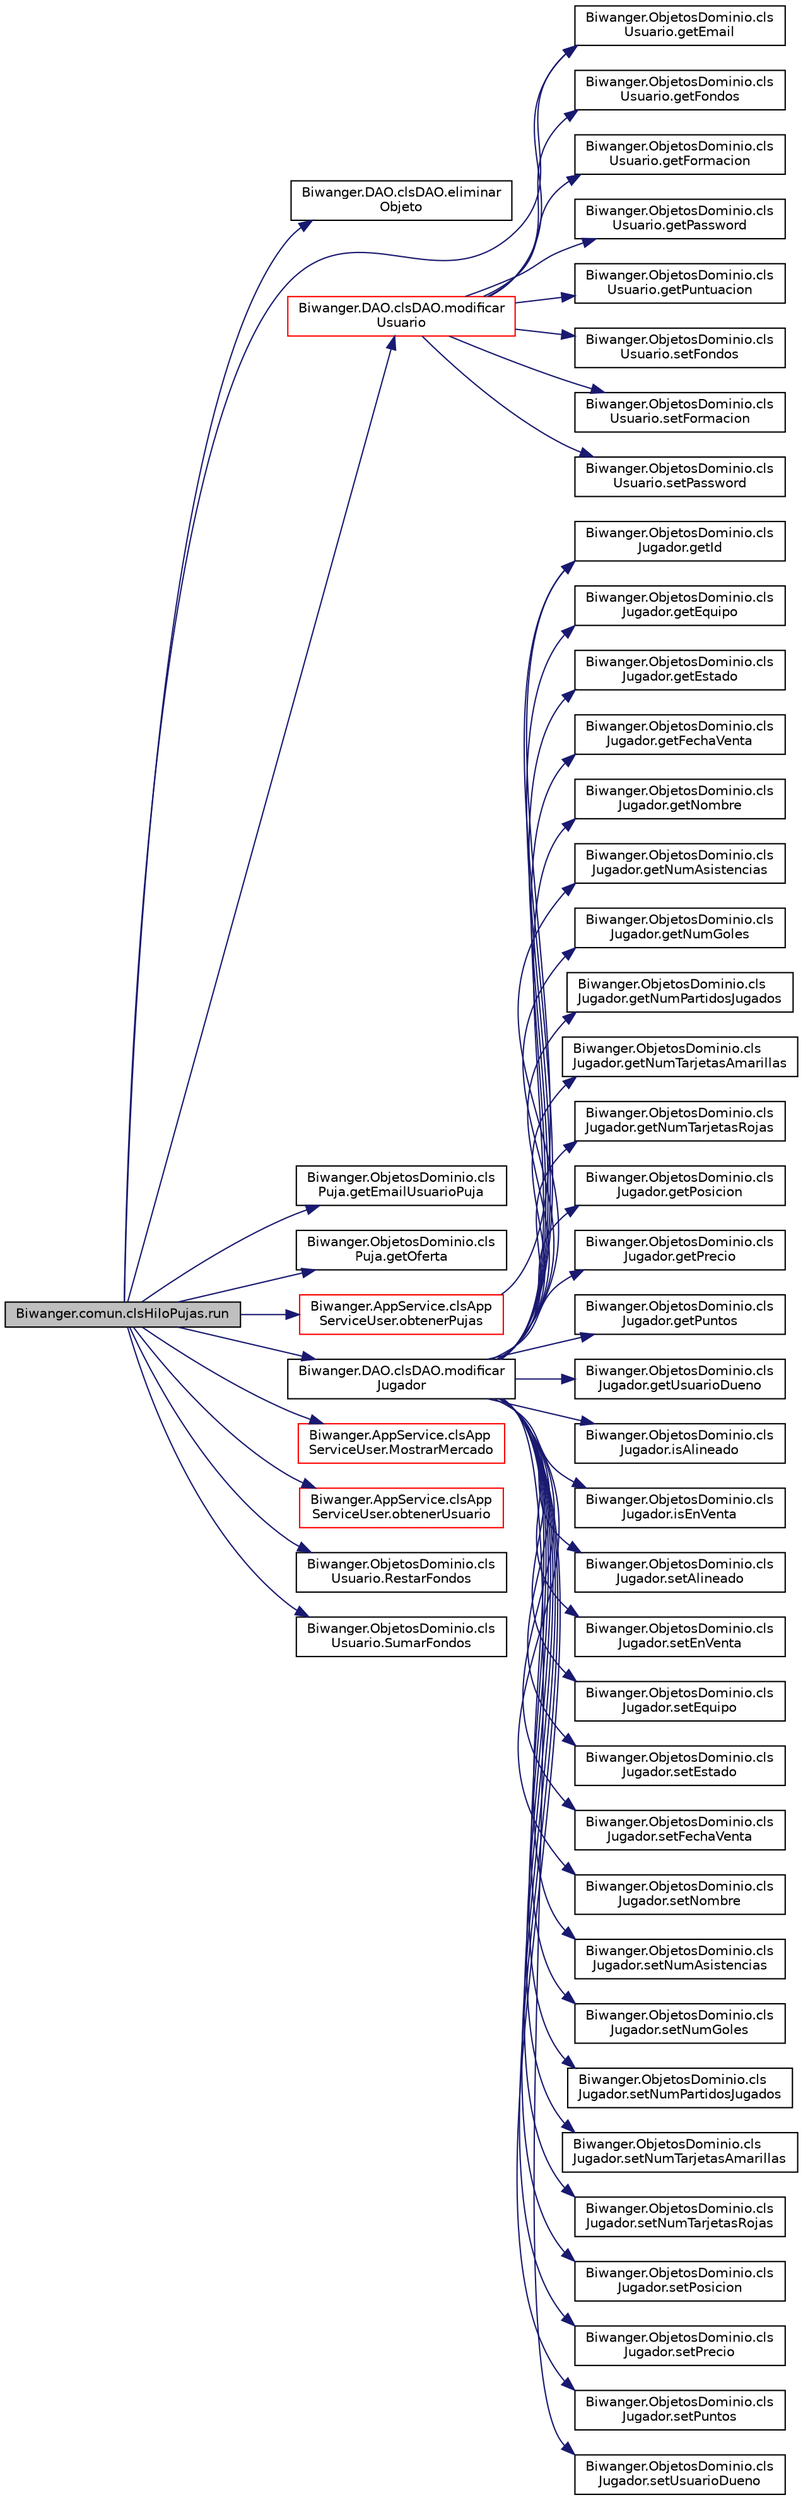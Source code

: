 digraph "Biwanger.comun.clsHiloPujas.run"
{
 // LATEX_PDF_SIZE
  edge [fontname="Helvetica",fontsize="10",labelfontname="Helvetica",labelfontsize="10"];
  node [fontname="Helvetica",fontsize="10",shape=record];
  rankdir="LR";
  Node1 [label="Biwanger.comun.clsHiloPujas.run",height=0.2,width=0.4,color="black", fillcolor="grey75", style="filled", fontcolor="black",tooltip=" "];
  Node1 -> Node2 [color="midnightblue",fontsize="10",style="solid",fontname="Helvetica"];
  Node2 [label="Biwanger.DAO.clsDAO.eliminar\lObjeto",height=0.2,width=0.4,color="black", fillcolor="white", style="filled",URL="$class_biwanger_1_1_d_a_o_1_1cls_d_a_o.html#a3b4e38a7c35be140135daff819187c49",tooltip=" "];
  Node1 -> Node3 [color="midnightblue",fontsize="10",style="solid",fontname="Helvetica"];
  Node3 [label="Biwanger.ObjetosDominio.cls\lUsuario.getEmail",height=0.2,width=0.4,color="black", fillcolor="white", style="filled",URL="$class_biwanger_1_1_objetos_dominio_1_1cls_usuario.html#a8137c479da09fd405d6986fb0dcad337",tooltip=" "];
  Node1 -> Node4 [color="midnightblue",fontsize="10",style="solid",fontname="Helvetica"];
  Node4 [label="Biwanger.ObjetosDominio.cls\lPuja.getEmailUsuarioPuja",height=0.2,width=0.4,color="black", fillcolor="white", style="filled",URL="$class_biwanger_1_1_objetos_dominio_1_1cls_puja.html#a8c0ad0f072540d51b041d29f2304f908",tooltip=" "];
  Node1 -> Node5 [color="midnightblue",fontsize="10",style="solid",fontname="Helvetica"];
  Node5 [label="Biwanger.ObjetosDominio.cls\lPuja.getOferta",height=0.2,width=0.4,color="black", fillcolor="white", style="filled",URL="$class_biwanger_1_1_objetos_dominio_1_1cls_puja.html#a520b9e5215f97e6fc77b4ff68cd8c89f",tooltip=" "];
  Node1 -> Node6 [color="midnightblue",fontsize="10",style="solid",fontname="Helvetica"];
  Node6 [label="Biwanger.DAO.clsDAO.modificar\lJugador",height=0.2,width=0.4,color="black", fillcolor="white", style="filled",URL="$class_biwanger_1_1_d_a_o_1_1cls_d_a_o.html#a0b0abb6047254b917a1527955f1668e7",tooltip=" "];
  Node6 -> Node7 [color="midnightblue",fontsize="10",style="solid",fontname="Helvetica"];
  Node7 [label="Biwanger.ObjetosDominio.cls\lJugador.getEquipo",height=0.2,width=0.4,color="black", fillcolor="white", style="filled",URL="$class_biwanger_1_1_objetos_dominio_1_1cls_jugador.html#af5d4f9cb6d46a800a68a78d8ad1b2127",tooltip=" "];
  Node6 -> Node8 [color="midnightblue",fontsize="10",style="solid",fontname="Helvetica"];
  Node8 [label="Biwanger.ObjetosDominio.cls\lJugador.getEstado",height=0.2,width=0.4,color="black", fillcolor="white", style="filled",URL="$class_biwanger_1_1_objetos_dominio_1_1cls_jugador.html#acd42e91e712e536aeb5a76e0048f2713",tooltip=" "];
  Node6 -> Node9 [color="midnightblue",fontsize="10",style="solid",fontname="Helvetica"];
  Node9 [label="Biwanger.ObjetosDominio.cls\lJugador.getFechaVenta",height=0.2,width=0.4,color="black", fillcolor="white", style="filled",URL="$class_biwanger_1_1_objetos_dominio_1_1cls_jugador.html#a25008b41c549e6b5b5abc625e7e8d391",tooltip=" "];
  Node6 -> Node10 [color="midnightblue",fontsize="10",style="solid",fontname="Helvetica"];
  Node10 [label="Biwanger.ObjetosDominio.cls\lJugador.getId",height=0.2,width=0.4,color="black", fillcolor="white", style="filled",URL="$class_biwanger_1_1_objetos_dominio_1_1cls_jugador.html#af27ac4c879765c95edb1829782b7cc3e",tooltip=" "];
  Node6 -> Node11 [color="midnightblue",fontsize="10",style="solid",fontname="Helvetica"];
  Node11 [label="Biwanger.ObjetosDominio.cls\lJugador.getNombre",height=0.2,width=0.4,color="black", fillcolor="white", style="filled",URL="$class_biwanger_1_1_objetos_dominio_1_1cls_jugador.html#afea4711c93c2b337607e5d2c84b53a16",tooltip=" "];
  Node6 -> Node12 [color="midnightblue",fontsize="10",style="solid",fontname="Helvetica"];
  Node12 [label="Biwanger.ObjetosDominio.cls\lJugador.getNumAsistencias",height=0.2,width=0.4,color="black", fillcolor="white", style="filled",URL="$class_biwanger_1_1_objetos_dominio_1_1cls_jugador.html#a46fe7154652e738463031222f996388c",tooltip=" "];
  Node6 -> Node13 [color="midnightblue",fontsize="10",style="solid",fontname="Helvetica"];
  Node13 [label="Biwanger.ObjetosDominio.cls\lJugador.getNumGoles",height=0.2,width=0.4,color="black", fillcolor="white", style="filled",URL="$class_biwanger_1_1_objetos_dominio_1_1cls_jugador.html#aa180fb17893362766208cf8abf7041d6",tooltip=" "];
  Node6 -> Node14 [color="midnightblue",fontsize="10",style="solid",fontname="Helvetica"];
  Node14 [label="Biwanger.ObjetosDominio.cls\lJugador.getNumPartidosJugados",height=0.2,width=0.4,color="black", fillcolor="white", style="filled",URL="$class_biwanger_1_1_objetos_dominio_1_1cls_jugador.html#ae3516842cf3dd9f6b404332631e706c5",tooltip=" "];
  Node6 -> Node15 [color="midnightblue",fontsize="10",style="solid",fontname="Helvetica"];
  Node15 [label="Biwanger.ObjetosDominio.cls\lJugador.getNumTarjetasAmarillas",height=0.2,width=0.4,color="black", fillcolor="white", style="filled",URL="$class_biwanger_1_1_objetos_dominio_1_1cls_jugador.html#afab6b7bbad0051308c431fee07c45ef0",tooltip=" "];
  Node6 -> Node16 [color="midnightblue",fontsize="10",style="solid",fontname="Helvetica"];
  Node16 [label="Biwanger.ObjetosDominio.cls\lJugador.getNumTarjetasRojas",height=0.2,width=0.4,color="black", fillcolor="white", style="filled",URL="$class_biwanger_1_1_objetos_dominio_1_1cls_jugador.html#a6fa781e927318f401b61a7b318da675e",tooltip=" "];
  Node6 -> Node17 [color="midnightblue",fontsize="10",style="solid",fontname="Helvetica"];
  Node17 [label="Biwanger.ObjetosDominio.cls\lJugador.getPosicion",height=0.2,width=0.4,color="black", fillcolor="white", style="filled",URL="$class_biwanger_1_1_objetos_dominio_1_1cls_jugador.html#a3ea3a182956f0133a4a06e7d57868f45",tooltip=" "];
  Node6 -> Node18 [color="midnightblue",fontsize="10",style="solid",fontname="Helvetica"];
  Node18 [label="Biwanger.ObjetosDominio.cls\lJugador.getPrecio",height=0.2,width=0.4,color="black", fillcolor="white", style="filled",URL="$class_biwanger_1_1_objetos_dominio_1_1cls_jugador.html#aa8731f09a2853d947a02be520296b30b",tooltip=" "];
  Node6 -> Node19 [color="midnightblue",fontsize="10",style="solid",fontname="Helvetica"];
  Node19 [label="Biwanger.ObjetosDominio.cls\lJugador.getPuntos",height=0.2,width=0.4,color="black", fillcolor="white", style="filled",URL="$class_biwanger_1_1_objetos_dominio_1_1cls_jugador.html#a0f2c552a9f98e3459c444bce82440b19",tooltip=" "];
  Node6 -> Node20 [color="midnightblue",fontsize="10",style="solid",fontname="Helvetica"];
  Node20 [label="Biwanger.ObjetosDominio.cls\lJugador.getUsuarioDueno",height=0.2,width=0.4,color="black", fillcolor="white", style="filled",URL="$class_biwanger_1_1_objetos_dominio_1_1cls_jugador.html#a6d4447ffd25a948efb4ab8fb0bde0f5b",tooltip=" "];
  Node6 -> Node21 [color="midnightblue",fontsize="10",style="solid",fontname="Helvetica"];
  Node21 [label="Biwanger.ObjetosDominio.cls\lJugador.isAlineado",height=0.2,width=0.4,color="black", fillcolor="white", style="filled",URL="$class_biwanger_1_1_objetos_dominio_1_1cls_jugador.html#ad20618ce2a370a7b78516f5a1fec1ecf",tooltip=" "];
  Node6 -> Node22 [color="midnightblue",fontsize="10",style="solid",fontname="Helvetica"];
  Node22 [label="Biwanger.ObjetosDominio.cls\lJugador.isEnVenta",height=0.2,width=0.4,color="black", fillcolor="white", style="filled",URL="$class_biwanger_1_1_objetos_dominio_1_1cls_jugador.html#a4b6e41d22a78c98eebc27482c77ed4b7",tooltip=" "];
  Node6 -> Node23 [color="midnightblue",fontsize="10",style="solid",fontname="Helvetica"];
  Node23 [label="Biwanger.ObjetosDominio.cls\lJugador.setAlineado",height=0.2,width=0.4,color="black", fillcolor="white", style="filled",URL="$class_biwanger_1_1_objetos_dominio_1_1cls_jugador.html#a265a850f64bbda83665969cf4846303f",tooltip=" "];
  Node6 -> Node24 [color="midnightblue",fontsize="10",style="solid",fontname="Helvetica"];
  Node24 [label="Biwanger.ObjetosDominio.cls\lJugador.setEnVenta",height=0.2,width=0.4,color="black", fillcolor="white", style="filled",URL="$class_biwanger_1_1_objetos_dominio_1_1cls_jugador.html#ae668c0abb6694277ae8a1c848dff6b8c",tooltip=" "];
  Node6 -> Node25 [color="midnightblue",fontsize="10",style="solid",fontname="Helvetica"];
  Node25 [label="Biwanger.ObjetosDominio.cls\lJugador.setEquipo",height=0.2,width=0.4,color="black", fillcolor="white", style="filled",URL="$class_biwanger_1_1_objetos_dominio_1_1cls_jugador.html#a471cca2bb0ada262390ae1bab70c5f40",tooltip=" "];
  Node6 -> Node26 [color="midnightblue",fontsize="10",style="solid",fontname="Helvetica"];
  Node26 [label="Biwanger.ObjetosDominio.cls\lJugador.setEstado",height=0.2,width=0.4,color="black", fillcolor="white", style="filled",URL="$class_biwanger_1_1_objetos_dominio_1_1cls_jugador.html#a238079c4495087a9dff9ed3cb4e2e811",tooltip=" "];
  Node6 -> Node27 [color="midnightblue",fontsize="10",style="solid",fontname="Helvetica"];
  Node27 [label="Biwanger.ObjetosDominio.cls\lJugador.setFechaVenta",height=0.2,width=0.4,color="black", fillcolor="white", style="filled",URL="$class_biwanger_1_1_objetos_dominio_1_1cls_jugador.html#a1b489f83c4151f23074a08bf0da6e662",tooltip=" "];
  Node6 -> Node28 [color="midnightblue",fontsize="10",style="solid",fontname="Helvetica"];
  Node28 [label="Biwanger.ObjetosDominio.cls\lJugador.setNombre",height=0.2,width=0.4,color="black", fillcolor="white", style="filled",URL="$class_biwanger_1_1_objetos_dominio_1_1cls_jugador.html#a60572c13d0b05943d8ed574e7d67dda7",tooltip=" "];
  Node6 -> Node29 [color="midnightblue",fontsize="10",style="solid",fontname="Helvetica"];
  Node29 [label="Biwanger.ObjetosDominio.cls\lJugador.setNumAsistencias",height=0.2,width=0.4,color="black", fillcolor="white", style="filled",URL="$class_biwanger_1_1_objetos_dominio_1_1cls_jugador.html#ae5f06674d5459c9e1c845e9728692b1f",tooltip=" "];
  Node6 -> Node30 [color="midnightblue",fontsize="10",style="solid",fontname="Helvetica"];
  Node30 [label="Biwanger.ObjetosDominio.cls\lJugador.setNumGoles",height=0.2,width=0.4,color="black", fillcolor="white", style="filled",URL="$class_biwanger_1_1_objetos_dominio_1_1cls_jugador.html#a1215cf0a2b12cef9b623ef673386e7ea",tooltip=" "];
  Node6 -> Node31 [color="midnightblue",fontsize="10",style="solid",fontname="Helvetica"];
  Node31 [label="Biwanger.ObjetosDominio.cls\lJugador.setNumPartidosJugados",height=0.2,width=0.4,color="black", fillcolor="white", style="filled",URL="$class_biwanger_1_1_objetos_dominio_1_1cls_jugador.html#ace17ccfedbc9b2da6e857c07be47e423",tooltip=" "];
  Node6 -> Node32 [color="midnightblue",fontsize="10",style="solid",fontname="Helvetica"];
  Node32 [label="Biwanger.ObjetosDominio.cls\lJugador.setNumTarjetasAmarillas",height=0.2,width=0.4,color="black", fillcolor="white", style="filled",URL="$class_biwanger_1_1_objetos_dominio_1_1cls_jugador.html#ad2e18f8b337c75c97761531d41762139",tooltip=" "];
  Node6 -> Node33 [color="midnightblue",fontsize="10",style="solid",fontname="Helvetica"];
  Node33 [label="Biwanger.ObjetosDominio.cls\lJugador.setNumTarjetasRojas",height=0.2,width=0.4,color="black", fillcolor="white", style="filled",URL="$class_biwanger_1_1_objetos_dominio_1_1cls_jugador.html#a85a6a6a311e29200dc68ef3e99d416fa",tooltip=" "];
  Node6 -> Node34 [color="midnightblue",fontsize="10",style="solid",fontname="Helvetica"];
  Node34 [label="Biwanger.ObjetosDominio.cls\lJugador.setPosicion",height=0.2,width=0.4,color="black", fillcolor="white", style="filled",URL="$class_biwanger_1_1_objetos_dominio_1_1cls_jugador.html#a5fb2ef2b2c081abf6739a413073a79f2",tooltip=" "];
  Node6 -> Node35 [color="midnightblue",fontsize="10",style="solid",fontname="Helvetica"];
  Node35 [label="Biwanger.ObjetosDominio.cls\lJugador.setPrecio",height=0.2,width=0.4,color="black", fillcolor="white", style="filled",URL="$class_biwanger_1_1_objetos_dominio_1_1cls_jugador.html#a7b053281484420836da2f071a5cd90e3",tooltip=" "];
  Node6 -> Node36 [color="midnightblue",fontsize="10",style="solid",fontname="Helvetica"];
  Node36 [label="Biwanger.ObjetosDominio.cls\lJugador.setPuntos",height=0.2,width=0.4,color="black", fillcolor="white", style="filled",URL="$class_biwanger_1_1_objetos_dominio_1_1cls_jugador.html#a28cf9c9f2fb7dc608cb0524ac2afd77e",tooltip=" "];
  Node6 -> Node37 [color="midnightblue",fontsize="10",style="solid",fontname="Helvetica"];
  Node37 [label="Biwanger.ObjetosDominio.cls\lJugador.setUsuarioDueno",height=0.2,width=0.4,color="black", fillcolor="white", style="filled",URL="$class_biwanger_1_1_objetos_dominio_1_1cls_jugador.html#a40acc7386d0c01c8cc6541cc6e330928",tooltip=" "];
  Node1 -> Node38 [color="midnightblue",fontsize="10",style="solid",fontname="Helvetica"];
  Node38 [label="Biwanger.DAO.clsDAO.modificar\lUsuario",height=0.2,width=0.4,color="red", fillcolor="white", style="filled",URL="$class_biwanger_1_1_d_a_o_1_1cls_d_a_o.html#a9023a1387d6ec5f85cdc4344bf54a557",tooltip=" "];
  Node38 -> Node3 [color="midnightblue",fontsize="10",style="solid",fontname="Helvetica"];
  Node38 -> Node39 [color="midnightblue",fontsize="10",style="solid",fontname="Helvetica"];
  Node39 [label="Biwanger.ObjetosDominio.cls\lUsuario.getFondos",height=0.2,width=0.4,color="black", fillcolor="white", style="filled",URL="$class_biwanger_1_1_objetos_dominio_1_1cls_usuario.html#a40393cf7df4eb80c9877ef2791e869ea",tooltip=" "];
  Node38 -> Node40 [color="midnightblue",fontsize="10",style="solid",fontname="Helvetica"];
  Node40 [label="Biwanger.ObjetosDominio.cls\lUsuario.getFormacion",height=0.2,width=0.4,color="black", fillcolor="white", style="filled",URL="$class_biwanger_1_1_objetos_dominio_1_1cls_usuario.html#af27db0ef97e9bbe59a4062abdae470a3",tooltip=" "];
  Node38 -> Node41 [color="midnightblue",fontsize="10",style="solid",fontname="Helvetica"];
  Node41 [label="Biwanger.ObjetosDominio.cls\lUsuario.getPassword",height=0.2,width=0.4,color="black", fillcolor="white", style="filled",URL="$class_biwanger_1_1_objetos_dominio_1_1cls_usuario.html#a1d5740ae36f5ed37a79a30185e3c4f9e",tooltip=" "];
  Node38 -> Node42 [color="midnightblue",fontsize="10",style="solid",fontname="Helvetica"];
  Node42 [label="Biwanger.ObjetosDominio.cls\lUsuario.getPuntuacion",height=0.2,width=0.4,color="black", fillcolor="white", style="filled",URL="$class_biwanger_1_1_objetos_dominio_1_1cls_usuario.html#a8043716fb0488b460818ea29e73410e6",tooltip=" "];
  Node38 -> Node43 [color="midnightblue",fontsize="10",style="solid",fontname="Helvetica"];
  Node43 [label="Biwanger.ObjetosDominio.cls\lUsuario.setFondos",height=0.2,width=0.4,color="black", fillcolor="white", style="filled",URL="$class_biwanger_1_1_objetos_dominio_1_1cls_usuario.html#a1a70537c46af2db26940528b24b38057",tooltip=" "];
  Node38 -> Node44 [color="midnightblue",fontsize="10",style="solid",fontname="Helvetica"];
  Node44 [label="Biwanger.ObjetosDominio.cls\lUsuario.setFormacion",height=0.2,width=0.4,color="black", fillcolor="white", style="filled",URL="$class_biwanger_1_1_objetos_dominio_1_1cls_usuario.html#a0df0299b6aa5e8cd7a72b5c1e75eb053",tooltip=" "];
  Node38 -> Node45 [color="midnightblue",fontsize="10",style="solid",fontname="Helvetica"];
  Node45 [label="Biwanger.ObjetosDominio.cls\lUsuario.setPassword",height=0.2,width=0.4,color="black", fillcolor="white", style="filled",URL="$class_biwanger_1_1_objetos_dominio_1_1cls_usuario.html#afc5709c547e2b15137ddc291d8107085",tooltip=" "];
  Node1 -> Node47 [color="midnightblue",fontsize="10",style="solid",fontname="Helvetica"];
  Node47 [label="Biwanger.AppService.clsApp\lServiceUser.MostrarMercado",height=0.2,width=0.4,color="red", fillcolor="white", style="filled",URL="$class_biwanger_1_1_app_service_1_1cls_app_service_user.html#a2f8e6594071307570038f6a09d2834a0",tooltip=" "];
  Node1 -> Node49 [color="midnightblue",fontsize="10",style="solid",fontname="Helvetica"];
  Node49 [label="Biwanger.AppService.clsApp\lServiceUser.obtenerPujas",height=0.2,width=0.4,color="red", fillcolor="white", style="filled",URL="$class_biwanger_1_1_app_service_1_1cls_app_service_user.html#ae30f84463e709efcb69ac4e0bc3f6fed",tooltip=" "];
  Node49 -> Node10 [color="midnightblue",fontsize="10",style="solid",fontname="Helvetica"];
  Node1 -> Node51 [color="midnightblue",fontsize="10",style="solid",fontname="Helvetica"];
  Node51 [label="Biwanger.AppService.clsApp\lServiceUser.obtenerUsuario",height=0.2,width=0.4,color="red", fillcolor="white", style="filled",URL="$class_biwanger_1_1_app_service_1_1cls_app_service_user.html#a43aba16e3b9da7155e9a8edcc4eed724",tooltip=" "];
  Node1 -> Node53 [color="midnightblue",fontsize="10",style="solid",fontname="Helvetica"];
  Node53 [label="Biwanger.ObjetosDominio.cls\lUsuario.RestarFondos",height=0.2,width=0.4,color="black", fillcolor="white", style="filled",URL="$class_biwanger_1_1_objetos_dominio_1_1cls_usuario.html#a16ba18b6acfd6ab5c7b60890837a89fc",tooltip=" "];
  Node1 -> Node54 [color="midnightblue",fontsize="10",style="solid",fontname="Helvetica"];
  Node54 [label="Biwanger.ObjetosDominio.cls\lUsuario.SumarFondos",height=0.2,width=0.4,color="black", fillcolor="white", style="filled",URL="$class_biwanger_1_1_objetos_dominio_1_1cls_usuario.html#a26bb6cf19dbcb2ccdcb09cd2e23fd6df",tooltip=" "];
}
